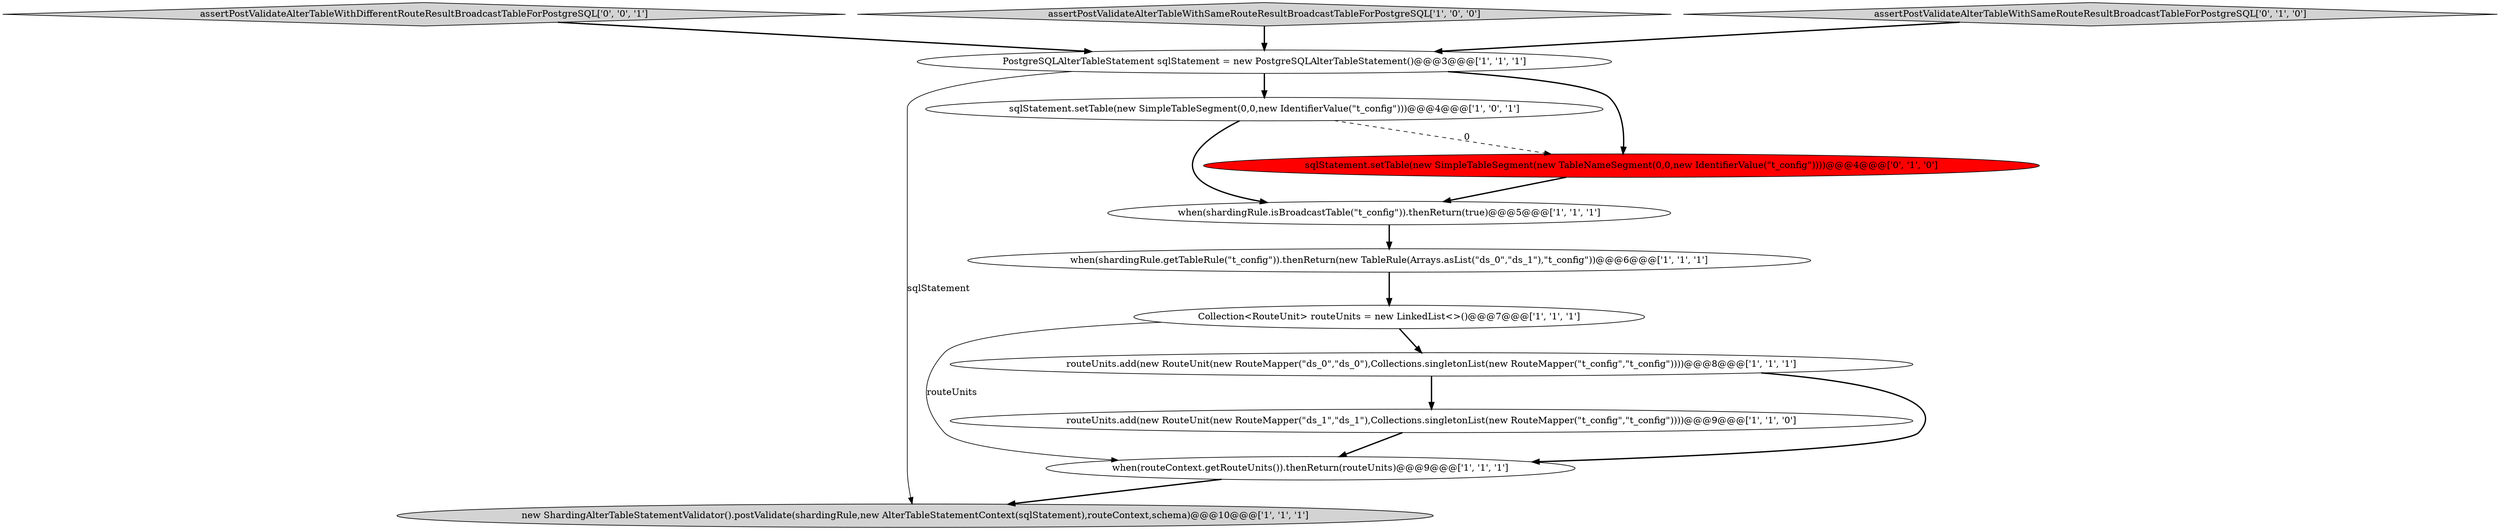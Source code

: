 digraph {
9 [style = filled, label = "when(shardingRule.isBroadcastTable(\"t_config\")).thenReturn(true)@@@5@@@['1', '1', '1']", fillcolor = white, shape = ellipse image = "AAA0AAABBB1BBB"];
10 [style = filled, label = "sqlStatement.setTable(new SimpleTableSegment(new TableNameSegment(0,0,new IdentifierValue(\"t_config\"))))@@@4@@@['0', '1', '0']", fillcolor = red, shape = ellipse image = "AAA1AAABBB2BBB"];
0 [style = filled, label = "routeUnits.add(new RouteUnit(new RouteMapper(\"ds_1\",\"ds_1\"),Collections.singletonList(new RouteMapper(\"t_config\",\"t_config\"))))@@@9@@@['1', '1', '0']", fillcolor = white, shape = ellipse image = "AAA0AAABBB1BBB"];
3 [style = filled, label = "when(shardingRule.getTableRule(\"t_config\")).thenReturn(new TableRule(Arrays.asList(\"ds_0\",\"ds_1\"),\"t_config\"))@@@6@@@['1', '1', '1']", fillcolor = white, shape = ellipse image = "AAA0AAABBB1BBB"];
12 [style = filled, label = "assertPostValidateAlterTableWithDifferentRouteResultBroadcastTableForPostgreSQL['0', '0', '1']", fillcolor = lightgray, shape = diamond image = "AAA0AAABBB3BBB"];
1 [style = filled, label = "PostgreSQLAlterTableStatement sqlStatement = new PostgreSQLAlterTableStatement()@@@3@@@['1', '1', '1']", fillcolor = white, shape = ellipse image = "AAA0AAABBB1BBB"];
4 [style = filled, label = "when(routeContext.getRouteUnits()).thenReturn(routeUnits)@@@9@@@['1', '1', '1']", fillcolor = white, shape = ellipse image = "AAA0AAABBB1BBB"];
6 [style = filled, label = "assertPostValidateAlterTableWithSameRouteResultBroadcastTableForPostgreSQL['1', '0', '0']", fillcolor = lightgray, shape = diamond image = "AAA0AAABBB1BBB"];
11 [style = filled, label = "assertPostValidateAlterTableWithSameRouteResultBroadcastTableForPostgreSQL['0', '1', '0']", fillcolor = lightgray, shape = diamond image = "AAA0AAABBB2BBB"];
8 [style = filled, label = "new ShardingAlterTableStatementValidator().postValidate(shardingRule,new AlterTableStatementContext(sqlStatement),routeContext,schema)@@@10@@@['1', '1', '1']", fillcolor = lightgray, shape = ellipse image = "AAA0AAABBB1BBB"];
2 [style = filled, label = "routeUnits.add(new RouteUnit(new RouteMapper(\"ds_0\",\"ds_0\"),Collections.singletonList(new RouteMapper(\"t_config\",\"t_config\"))))@@@8@@@['1', '1', '1']", fillcolor = white, shape = ellipse image = "AAA0AAABBB1BBB"];
7 [style = filled, label = "Collection<RouteUnit> routeUnits = new LinkedList<>()@@@7@@@['1', '1', '1']", fillcolor = white, shape = ellipse image = "AAA0AAABBB1BBB"];
5 [style = filled, label = "sqlStatement.setTable(new SimpleTableSegment(0,0,new IdentifierValue(\"t_config\")))@@@4@@@['1', '0', '1']", fillcolor = white, shape = ellipse image = "AAA0AAABBB1BBB"];
1->5 [style = bold, label=""];
9->3 [style = bold, label=""];
4->8 [style = bold, label=""];
6->1 [style = bold, label=""];
1->8 [style = solid, label="sqlStatement"];
10->9 [style = bold, label=""];
2->0 [style = bold, label=""];
5->9 [style = bold, label=""];
3->7 [style = bold, label=""];
1->10 [style = bold, label=""];
0->4 [style = bold, label=""];
11->1 [style = bold, label=""];
7->2 [style = bold, label=""];
2->4 [style = bold, label=""];
12->1 [style = bold, label=""];
7->4 [style = solid, label="routeUnits"];
5->10 [style = dashed, label="0"];
}
